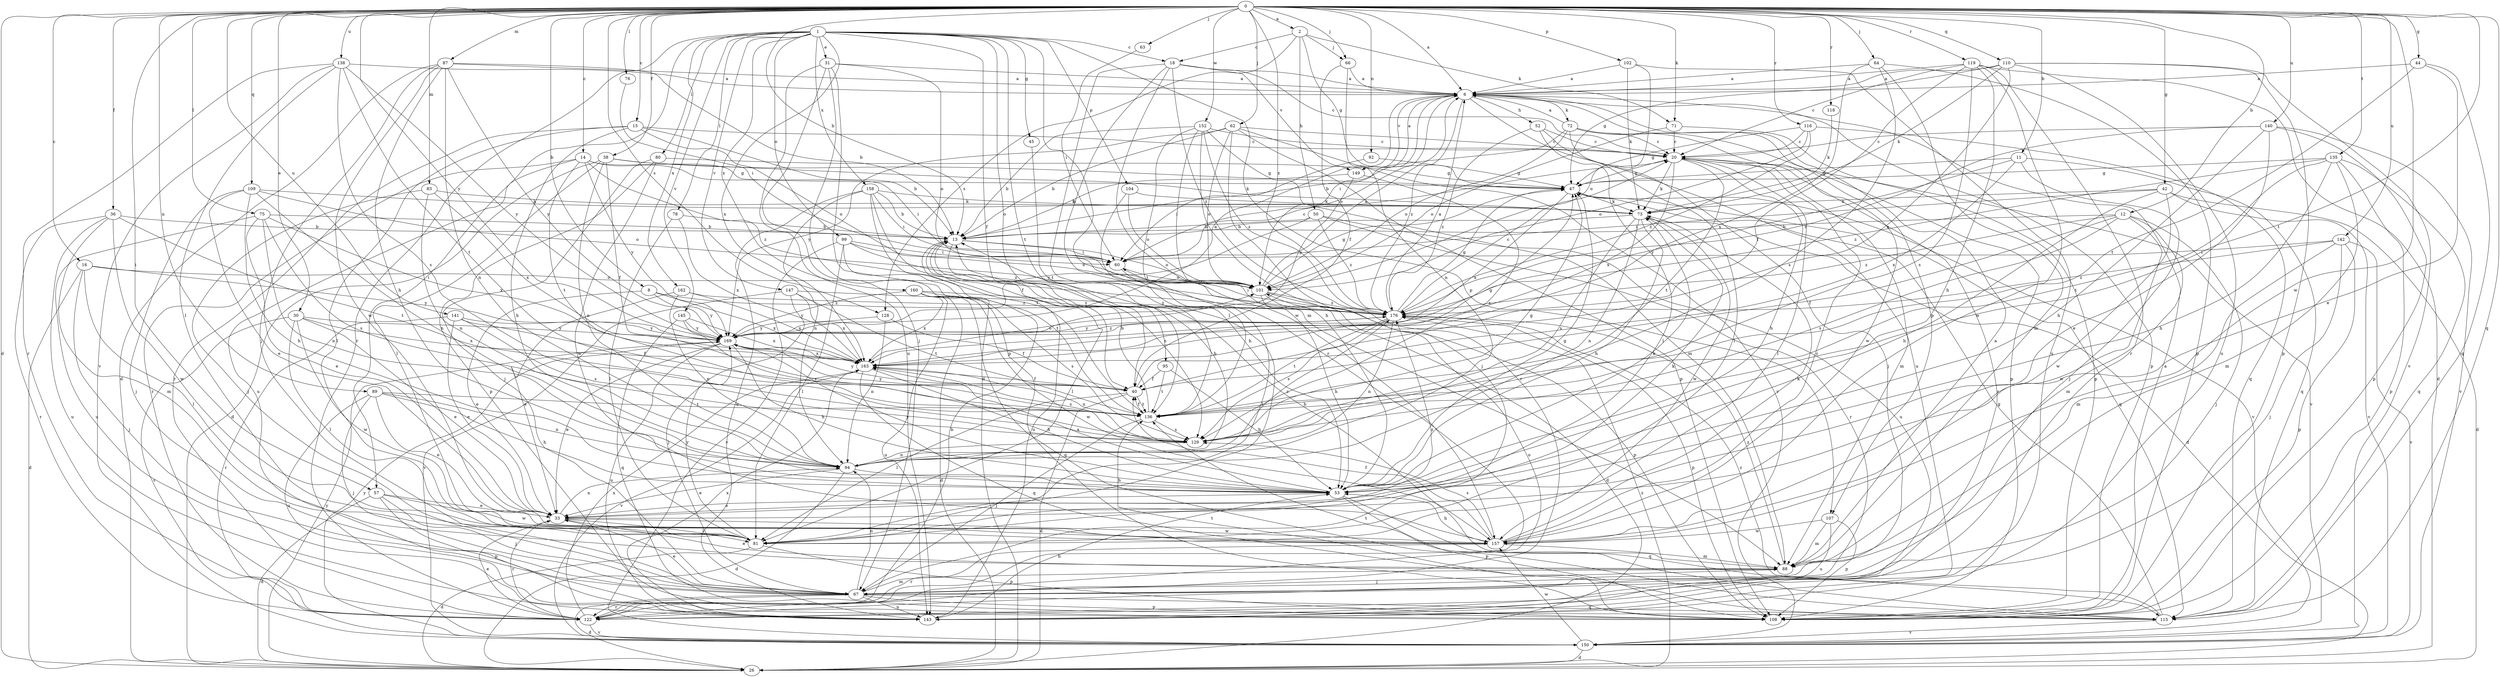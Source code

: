 strict digraph  {
0;
1;
2;
6;
8;
11;
12;
13;
14;
15;
16;
18;
20;
26;
30;
31;
33;
36;
38;
40;
42;
44;
45;
47;
50;
52;
53;
57;
60;
62;
63;
64;
66;
67;
71;
72;
73;
75;
76;
78;
80;
81;
83;
87;
88;
89;
92;
94;
95;
99;
101;
102;
104;
107;
108;
109;
110;
115;
116;
118;
119;
122;
128;
129;
135;
136;
138;
140;
141;
142;
143;
145;
147;
149;
150;
152;
157;
158;
160;
162;
163;
169;
176;
0 -> 2  [label=a];
0 -> 6  [label=a];
0 -> 8  [label=b];
0 -> 11  [label=b];
0 -> 12  [label=b];
0 -> 13  [label=b];
0 -> 14  [label=c];
0 -> 15  [label=c];
0 -> 16  [label=c];
0 -> 26  [label=d];
0 -> 30  [label=e];
0 -> 36  [label=f];
0 -> 38  [label=f];
0 -> 42  [label=g];
0 -> 44  [label=g];
0 -> 57  [label=i];
0 -> 62  [label=j];
0 -> 63  [label=j];
0 -> 64  [label=j];
0 -> 66  [label=j];
0 -> 71  [label=k];
0 -> 75  [label=l];
0 -> 76  [label=l];
0 -> 83  [label=m];
0 -> 87  [label=m];
0 -> 89  [label=n];
0 -> 92  [label=n];
0 -> 102  [label=p];
0 -> 109  [label=q];
0 -> 110  [label=q];
0 -> 115  [label=q];
0 -> 116  [label=r];
0 -> 118  [label=r];
0 -> 119  [label=r];
0 -> 128  [label=s];
0 -> 135  [label=t];
0 -> 136  [label=t];
0 -> 138  [label=u];
0 -> 140  [label=u];
0 -> 141  [label=u];
0 -> 142  [label=u];
0 -> 152  [label=w];
0 -> 157  [label=w];
0 -> 169  [label=y];
0 -> 176  [label=z];
1 -> 18  [label=c];
1 -> 31  [label=e];
1 -> 40  [label=f];
1 -> 45  [label=g];
1 -> 57  [label=i];
1 -> 78  [label=l];
1 -> 80  [label=l];
1 -> 88  [label=m];
1 -> 95  [label=o];
1 -> 99  [label=o];
1 -> 104  [label=p];
1 -> 107  [label=p];
1 -> 122  [label=r];
1 -> 136  [label=t];
1 -> 145  [label=v];
1 -> 147  [label=v];
1 -> 158  [label=x];
1 -> 160  [label=x];
1 -> 162  [label=x];
1 -> 163  [label=x];
2 -> 18  [label=c];
2 -> 47  [label=g];
2 -> 50  [label=h];
2 -> 66  [label=j];
2 -> 71  [label=k];
2 -> 128  [label=s];
6 -> 52  [label=h];
6 -> 60  [label=i];
6 -> 72  [label=k];
6 -> 101  [label=o];
6 -> 107  [label=p];
6 -> 108  [label=p];
6 -> 143  [label=u];
6 -> 149  [label=v];
6 -> 176  [label=z];
8 -> 33  [label=e];
8 -> 163  [label=x];
8 -> 169  [label=y];
8 -> 176  [label=z];
11 -> 47  [label=g];
11 -> 67  [label=j];
11 -> 115  [label=q];
11 -> 163  [label=x];
11 -> 169  [label=y];
12 -> 13  [label=b];
12 -> 40  [label=f];
12 -> 67  [label=j];
12 -> 88  [label=m];
12 -> 129  [label=s];
12 -> 157  [label=w];
12 -> 176  [label=z];
13 -> 60  [label=i];
13 -> 81  [label=l];
13 -> 101  [label=o];
13 -> 129  [label=s];
13 -> 143  [label=u];
14 -> 47  [label=g];
14 -> 60  [label=i];
14 -> 122  [label=r];
14 -> 136  [label=t];
14 -> 143  [label=u];
14 -> 169  [label=y];
14 -> 176  [label=z];
15 -> 13  [label=b];
15 -> 20  [label=c];
15 -> 53  [label=h];
15 -> 81  [label=l];
15 -> 101  [label=o];
15 -> 122  [label=r];
16 -> 26  [label=d];
16 -> 67  [label=j];
16 -> 81  [label=l];
16 -> 101  [label=o];
16 -> 169  [label=y];
18 -> 6  [label=a];
18 -> 20  [label=c];
18 -> 81  [label=l];
18 -> 122  [label=r];
18 -> 149  [label=v];
18 -> 157  [label=w];
18 -> 176  [label=z];
20 -> 47  [label=g];
20 -> 53  [label=h];
20 -> 73  [label=k];
20 -> 81  [label=l];
20 -> 88  [label=m];
20 -> 122  [label=r];
20 -> 136  [label=t];
20 -> 150  [label=v];
20 -> 163  [label=x];
26 -> 169  [label=y];
26 -> 176  [label=z];
30 -> 33  [label=e];
30 -> 81  [label=l];
30 -> 150  [label=v];
30 -> 157  [label=w];
30 -> 163  [label=x];
30 -> 169  [label=y];
31 -> 6  [label=a];
31 -> 26  [label=d];
31 -> 67  [label=j];
31 -> 101  [label=o];
31 -> 108  [label=p];
31 -> 143  [label=u];
33 -> 73  [label=k];
33 -> 81  [label=l];
33 -> 94  [label=n];
33 -> 122  [label=r];
33 -> 157  [label=w];
36 -> 13  [label=b];
36 -> 88  [label=m];
36 -> 122  [label=r];
36 -> 136  [label=t];
36 -> 143  [label=u];
36 -> 157  [label=w];
38 -> 26  [label=d];
38 -> 40  [label=f];
38 -> 47  [label=g];
38 -> 73  [label=k];
38 -> 81  [label=l];
38 -> 94  [label=n];
40 -> 26  [label=d];
40 -> 47  [label=g];
40 -> 81  [label=l];
40 -> 136  [label=t];
40 -> 169  [label=y];
42 -> 26  [label=d];
42 -> 53  [label=h];
42 -> 60  [label=i];
42 -> 73  [label=k];
42 -> 150  [label=v];
42 -> 157  [label=w];
44 -> 6  [label=a];
44 -> 33  [label=e];
44 -> 115  [label=q];
44 -> 136  [label=t];
45 -> 136  [label=t];
47 -> 73  [label=k];
47 -> 115  [label=q];
47 -> 150  [label=v];
47 -> 163  [label=x];
50 -> 13  [label=b];
50 -> 122  [label=r];
50 -> 143  [label=u];
50 -> 169  [label=y];
50 -> 176  [label=z];
52 -> 20  [label=c];
52 -> 67  [label=j];
52 -> 81  [label=l];
52 -> 176  [label=z];
53 -> 33  [label=e];
53 -> 47  [label=g];
53 -> 73  [label=k];
53 -> 108  [label=p];
53 -> 115  [label=q];
53 -> 163  [label=x];
53 -> 169  [label=y];
57 -> 26  [label=d];
57 -> 33  [label=e];
57 -> 67  [label=j];
57 -> 108  [label=p];
57 -> 157  [label=w];
60 -> 20  [label=c];
60 -> 81  [label=l];
60 -> 101  [label=o];
62 -> 13  [label=b];
62 -> 20  [label=c];
62 -> 101  [label=o];
62 -> 108  [label=p];
62 -> 122  [label=r];
62 -> 150  [label=v];
62 -> 169  [label=y];
63 -> 60  [label=i];
64 -> 6  [label=a];
64 -> 88  [label=m];
64 -> 108  [label=p];
64 -> 129  [label=s];
64 -> 163  [label=x];
66 -> 6  [label=a];
66 -> 40  [label=f];
66 -> 94  [label=n];
67 -> 26  [label=d];
67 -> 33  [label=e];
67 -> 88  [label=m];
67 -> 94  [label=n];
67 -> 108  [label=p];
67 -> 115  [label=q];
67 -> 122  [label=r];
67 -> 143  [label=u];
71 -> 20  [label=c];
71 -> 101  [label=o];
71 -> 108  [label=p];
72 -> 6  [label=a];
72 -> 13  [label=b];
72 -> 20  [label=c];
72 -> 81  [label=l];
72 -> 101  [label=o];
72 -> 108  [label=p];
72 -> 157  [label=w];
73 -> 13  [label=b];
73 -> 26  [label=d];
73 -> 53  [label=h];
73 -> 94  [label=n];
73 -> 129  [label=s];
73 -> 157  [label=w];
75 -> 13  [label=b];
75 -> 33  [label=e];
75 -> 94  [label=n];
75 -> 129  [label=s];
75 -> 143  [label=u];
75 -> 163  [label=x];
76 -> 60  [label=i];
78 -> 13  [label=b];
78 -> 81  [label=l];
78 -> 163  [label=x];
80 -> 47  [label=g];
80 -> 67  [label=j];
80 -> 108  [label=p];
80 -> 157  [label=w];
81 -> 26  [label=d];
81 -> 108  [label=p];
81 -> 169  [label=y];
81 -> 176  [label=z];
83 -> 67  [label=j];
83 -> 73  [label=k];
83 -> 94  [label=n];
83 -> 163  [label=x];
87 -> 6  [label=a];
87 -> 13  [label=b];
87 -> 26  [label=d];
87 -> 53  [label=h];
87 -> 67  [label=j];
87 -> 94  [label=n];
87 -> 157  [label=w];
87 -> 169  [label=y];
88 -> 6  [label=a];
88 -> 13  [label=b];
88 -> 33  [label=e];
88 -> 67  [label=j];
88 -> 176  [label=z];
89 -> 33  [label=e];
89 -> 53  [label=h];
89 -> 67  [label=j];
89 -> 94  [label=n];
89 -> 136  [label=t];
89 -> 143  [label=u];
92 -> 47  [label=g];
92 -> 60  [label=i];
94 -> 13  [label=b];
94 -> 26  [label=d];
94 -> 33  [label=e];
94 -> 53  [label=h];
94 -> 176  [label=z];
95 -> 40  [label=f];
95 -> 53  [label=h];
95 -> 136  [label=t];
99 -> 60  [label=i];
99 -> 81  [label=l];
99 -> 101  [label=o];
99 -> 136  [label=t];
99 -> 150  [label=v];
99 -> 176  [label=z];
101 -> 6  [label=a];
101 -> 26  [label=d];
101 -> 47  [label=g];
101 -> 53  [label=h];
101 -> 108  [label=p];
101 -> 176  [label=z];
102 -> 6  [label=a];
102 -> 73  [label=k];
102 -> 101  [label=o];
102 -> 143  [label=u];
104 -> 53  [label=h];
104 -> 73  [label=k];
104 -> 101  [label=o];
107 -> 88  [label=m];
107 -> 108  [label=p];
107 -> 143  [label=u];
107 -> 157  [label=w];
108 -> 6  [label=a];
108 -> 136  [label=t];
109 -> 33  [label=e];
109 -> 53  [label=h];
109 -> 67  [label=j];
109 -> 73  [label=k];
109 -> 94  [label=n];
109 -> 101  [label=o];
110 -> 6  [label=a];
110 -> 47  [label=g];
110 -> 73  [label=k];
110 -> 108  [label=p];
110 -> 143  [label=u];
110 -> 150  [label=v];
110 -> 163  [label=x];
115 -> 47  [label=g];
115 -> 136  [label=t];
115 -> 150  [label=v];
115 -> 176  [label=z];
116 -> 20  [label=c];
116 -> 47  [label=g];
116 -> 101  [label=o];
116 -> 115  [label=q];
116 -> 176  [label=z];
118 -> 73  [label=k];
119 -> 6  [label=a];
119 -> 20  [label=c];
119 -> 26  [label=d];
119 -> 40  [label=f];
119 -> 53  [label=h];
119 -> 122  [label=r];
119 -> 129  [label=s];
119 -> 157  [label=w];
122 -> 13  [label=b];
122 -> 33  [label=e];
122 -> 101  [label=o];
122 -> 150  [label=v];
122 -> 163  [label=x];
128 -> 40  [label=f];
128 -> 94  [label=n];
128 -> 169  [label=y];
129 -> 47  [label=g];
129 -> 94  [label=n];
129 -> 163  [label=x];
135 -> 47  [label=g];
135 -> 53  [label=h];
135 -> 88  [label=m];
135 -> 108  [label=p];
135 -> 115  [label=q];
135 -> 136  [label=t];
135 -> 176  [label=z];
136 -> 13  [label=b];
136 -> 40  [label=f];
136 -> 67  [label=j];
136 -> 129  [label=s];
136 -> 169  [label=y];
138 -> 6  [label=a];
138 -> 81  [label=l];
138 -> 122  [label=r];
138 -> 129  [label=s];
138 -> 136  [label=t];
138 -> 150  [label=v];
138 -> 169  [label=y];
140 -> 20  [label=c];
140 -> 33  [label=e];
140 -> 53  [label=h];
140 -> 108  [label=p];
140 -> 150  [label=v];
140 -> 176  [label=z];
141 -> 33  [label=e];
141 -> 40  [label=f];
141 -> 122  [label=r];
141 -> 129  [label=s];
141 -> 169  [label=y];
142 -> 60  [label=i];
142 -> 67  [label=j];
142 -> 88  [label=m];
142 -> 108  [label=p];
142 -> 150  [label=v];
142 -> 176  [label=z];
143 -> 53  [label=h];
143 -> 163  [label=x];
145 -> 115  [label=q];
145 -> 129  [label=s];
145 -> 163  [label=x];
145 -> 169  [label=y];
147 -> 67  [label=j];
147 -> 136  [label=t];
147 -> 150  [label=v];
147 -> 163  [label=x];
147 -> 176  [label=z];
149 -> 6  [label=a];
149 -> 13  [label=b];
149 -> 129  [label=s];
149 -> 169  [label=y];
150 -> 26  [label=d];
150 -> 157  [label=w];
150 -> 169  [label=y];
152 -> 13  [label=b];
152 -> 20  [label=c];
152 -> 53  [label=h];
152 -> 67  [label=j];
152 -> 88  [label=m];
152 -> 136  [label=t];
152 -> 176  [label=z];
157 -> 20  [label=c];
157 -> 40  [label=f];
157 -> 53  [label=h];
157 -> 73  [label=k];
157 -> 88  [label=m];
157 -> 122  [label=r];
157 -> 129  [label=s];
158 -> 13  [label=b];
158 -> 40  [label=f];
158 -> 60  [label=i];
158 -> 73  [label=k];
158 -> 94  [label=n];
158 -> 136  [label=t];
158 -> 143  [label=u];
160 -> 26  [label=d];
160 -> 115  [label=q];
160 -> 129  [label=s];
160 -> 143  [label=u];
160 -> 157  [label=w];
160 -> 163  [label=x];
160 -> 169  [label=y];
160 -> 176  [label=z];
162 -> 33  [label=e];
162 -> 94  [label=n];
162 -> 163  [label=x];
162 -> 176  [label=z];
163 -> 40  [label=f];
163 -> 53  [label=h];
163 -> 101  [label=o];
163 -> 115  [label=q];
163 -> 129  [label=s];
163 -> 150  [label=v];
169 -> 6  [label=a];
169 -> 33  [label=e];
169 -> 53  [label=h];
169 -> 143  [label=u];
169 -> 163  [label=x];
169 -> 176  [label=z];
176 -> 6  [label=a];
176 -> 20  [label=c];
176 -> 47  [label=g];
176 -> 60  [label=i];
176 -> 94  [label=n];
176 -> 108  [label=p];
176 -> 129  [label=s];
176 -> 136  [label=t];
176 -> 169  [label=y];
}
